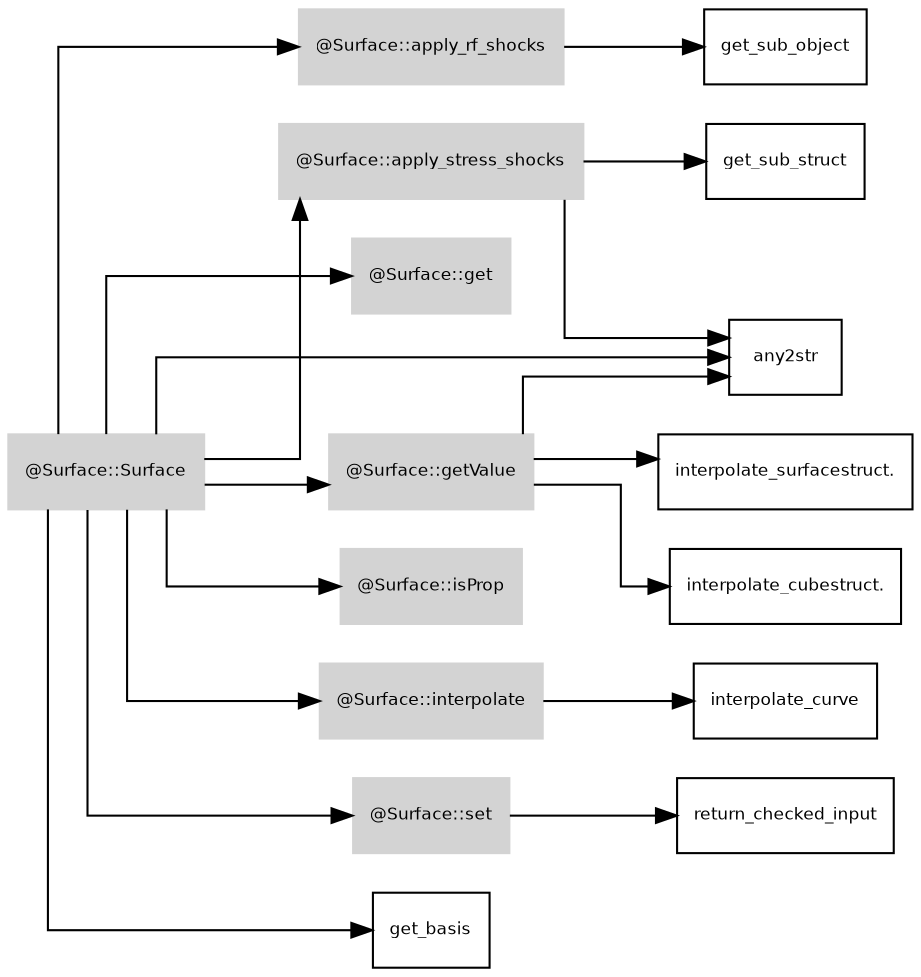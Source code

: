 digraph G {
	fontname = "Bitstream Vera Sans"
	fontsize = 8
	node [
		fontname = "Bitstream Vera Sans"
		fontsize = 8
		shape = "record"
	]
	edge [
		fontname = "Bitstream Vera Sans"
		fontsize = 8
	]
	graph [splines=ortho];
	rankdir=LR;
	subgraph class_Surface {
		style=filled;
		node [style=filled,color=lightgrey];
		"@Surface::Surface" -> "@Surface::apply_rf_shocks"
		"@Surface::Surface" -> "@Surface::apply_stress_shocks"
		"@Surface::Surface" -> "@Surface::get"
		"@Surface::Surface" -> "@Surface::getValue"
		"@Surface::Surface" -> "@Surface::interpolate"
		"@Surface::Surface" -> "@Surface::isProp"
		"@Surface::Surface" -> "@Surface::set"
		label = "@Surface";
	}
"@Surface::Surface" 	 -> 	 "any2str"
"@Surface::Surface" 	 -> 	 "get_basis"
"@Surface::apply_rf_shocks" 	 -> 	 "get_sub_object"
"@Surface::apply_stress_shocks" 	 -> 	 "any2str"
"@Surface::apply_stress_shocks" 	 -> 	 "get_sub_struct"
"@Surface::getValue" 	 -> 	 "any2str"
"@Surface::getValue" 	 -> 	 "interpolate_cubestruct."
"@Surface::getValue" 	 -> 	 "interpolate_surfacestruct."
"@Surface::interpolate" 	 -> 	 "interpolate_curve"
"@Surface::set" 	 -> 	 "return_checked_input"
}
